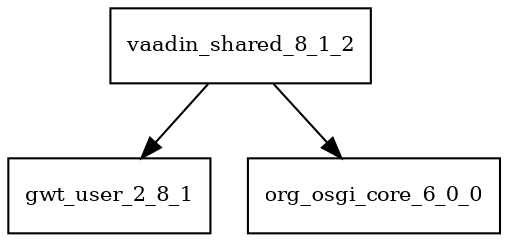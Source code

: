 digraph vaadin_shared_8_1_2_dependencies {
  node [shape = box, fontsize=10.0];
  vaadin_shared_8_1_2 -> gwt_user_2_8_1;
  vaadin_shared_8_1_2 -> org_osgi_core_6_0_0;
}
